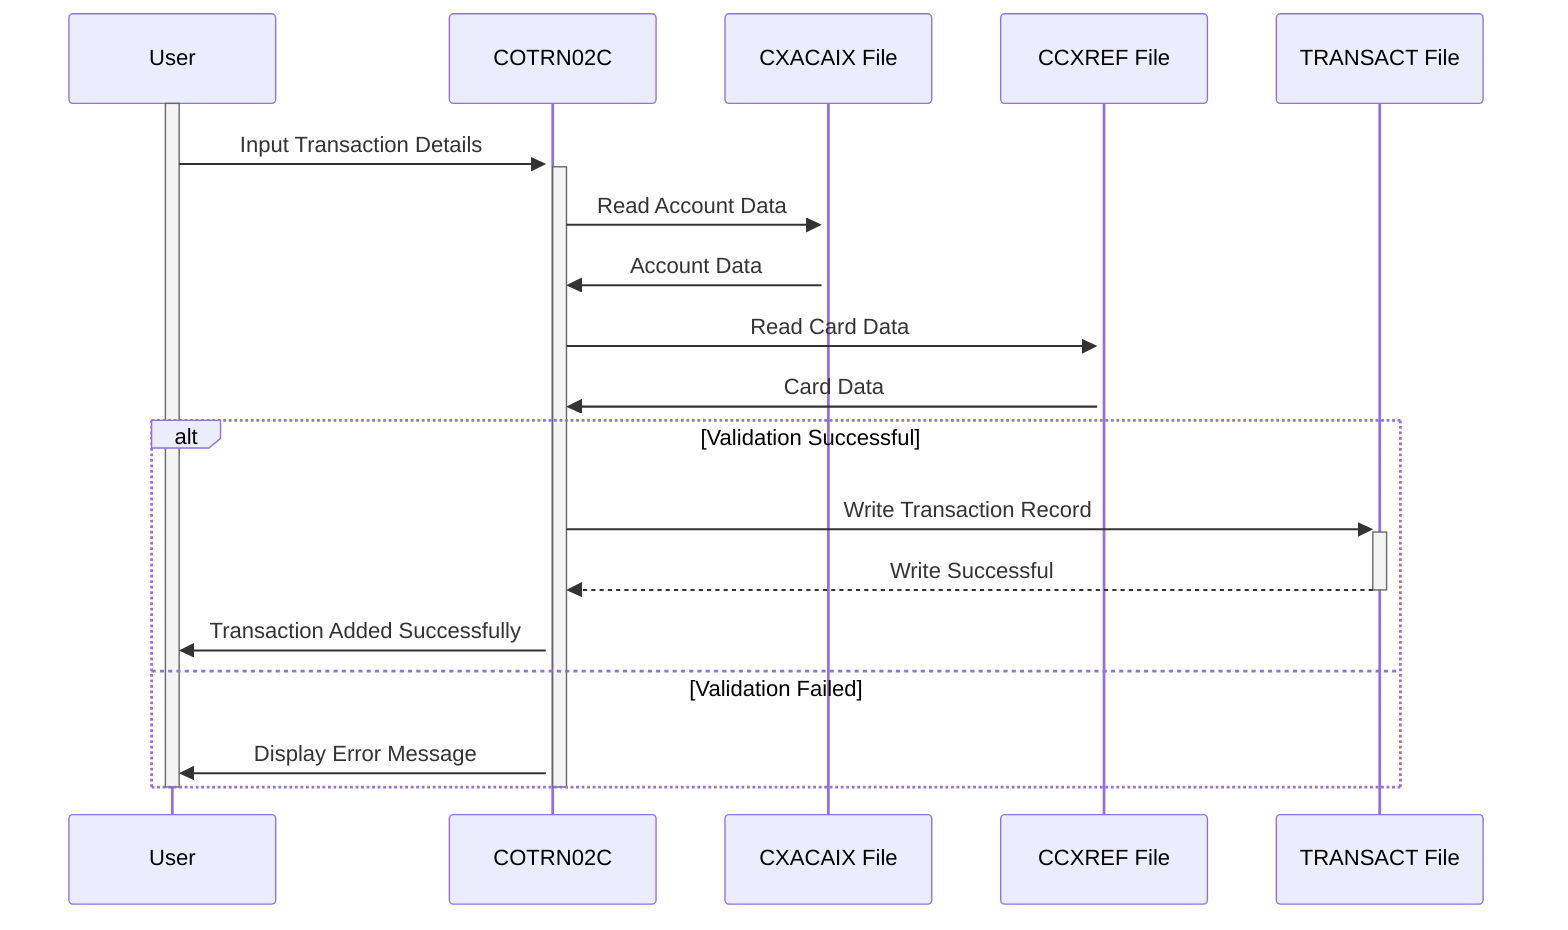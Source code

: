 sequenceDiagram
    %%Indicates the Participants involved in the process
    participant User
    participant COTRN02C
    participant CXACAIX File
    participant CCXREF File
    participant TRANSACT File

    activate User
    User->>+COTRN02C: Input Transaction Details
    activate COTRN02C
    
    COTRN02C->>+CXACAIX File: Read Account Data
    CXACAIX File->>COTRN02C: Account Data
    
    COTRN02C->>+CCXREF File: Read Card Data
    CCXREF File->>COTRN02C: Card Data

    alt Validation Successful
        COTRN02C->>+TRANSACT File: Write Transaction Record
        TRANSACT File-->>-COTRN02C: Write Successful
        COTRN02C->>User: Transaction Added Successfully
    else Validation Failed
        COTRN02C->>User: Display Error Message
    end
    deactivate User
    deactivate COTRN02C